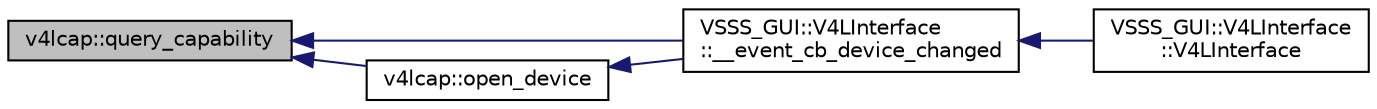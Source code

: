 digraph "v4lcap::query_capability"
{
 // INTERACTIVE_SVG=YES
  edge [fontname="Helvetica",fontsize="10",labelfontname="Helvetica",labelfontsize="10"];
  node [fontname="Helvetica",fontsize="10",shape=record];
  rankdir="LR";
  Node321 [label="v4lcap::query_capability",height=0.2,width=0.4,color="black", fillcolor="grey75", style="filled", fontcolor="black"];
  Node321 -> Node322 [dir="back",color="midnightblue",fontsize="10",style="solid",fontname="Helvetica"];
  Node322 [label="VSSS_GUI::V4LInterface\l::__event_cb_device_changed",height=0.2,width=0.4,color="black", fillcolor="white", style="filled",URL="$class_v_s_s_s___g_u_i_1_1_v4_l_interface.html#af38c88f726a7ff9fab089ab9ed20c03c",tooltip="Event triggered when a new device is selected in Device combobox. "];
  Node322 -> Node323 [dir="back",color="midnightblue",fontsize="10",style="solid",fontname="Helvetica"];
  Node323 [label="VSSS_GUI::V4LInterface\l::V4LInterface",height=0.2,width=0.4,color="black", fillcolor="white", style="filled",URL="$class_v_s_s_s___g_u_i_1_1_v4_l_interface.html#a8fafd828eacc6d5480649fa9fddc7ee4",tooltip="Constructor of a V4LInterface object. "];
  Node321 -> Node324 [dir="back",color="midnightblue",fontsize="10",style="solid",fontname="Helvetica"];
  Node324 [label="v4lcap::open_device",height=0.2,width=0.4,color="black", fillcolor="white", style="filled",URL="$classv4lcap.html#a1404aae893a64a8e8859d822a4dfb273",tooltip="By getting device name and emulated format, this method open the connection to the camera..."];
  Node324 -> Node322 [dir="back",color="midnightblue",fontsize="10",style="solid",fontname="Helvetica"];
}
